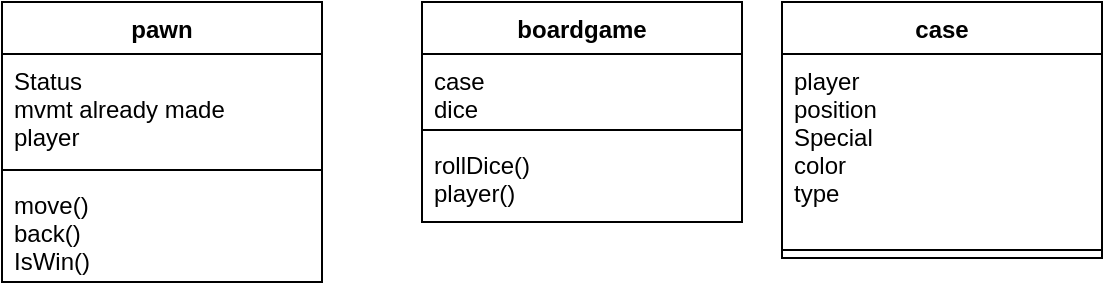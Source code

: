<mxfile version="14.1.8" type="github"><diagram id="HyN6h2e1QWYTcGMBq5bR" name="Page-1"><mxGraphModel dx="633" dy="299" grid="1" gridSize="10" guides="1" tooltips="1" connect="1" arrows="1" fold="1" page="1" pageScale="1" pageWidth="3300" pageHeight="4681" math="0" shadow="0"><root><mxCell id="0"/><mxCell id="1" parent="0"/><mxCell id="z_4g0R-dKMTKd3zf13Ox-12" value="pawn" style="swimlane;fontStyle=1;align=center;verticalAlign=top;childLayout=stackLayout;horizontal=1;startSize=26;horizontalStack=0;resizeParent=1;resizeParentMax=0;resizeLast=0;collapsible=1;marginBottom=0;" vertex="1" parent="1"><mxGeometry x="120" y="150" width="160" height="140" as="geometry"/></mxCell><mxCell id="z_4g0R-dKMTKd3zf13Ox-13" value="Status&#10;mvmt already made&#10;player" style="text;strokeColor=none;fillColor=none;align=left;verticalAlign=top;spacingLeft=4;spacingRight=4;overflow=hidden;rotatable=0;points=[[0,0.5],[1,0.5]];portConstraint=eastwest;" vertex="1" parent="z_4g0R-dKMTKd3zf13Ox-12"><mxGeometry y="26" width="160" height="54" as="geometry"/></mxCell><mxCell id="z_4g0R-dKMTKd3zf13Ox-14" value="" style="line;strokeWidth=1;fillColor=none;align=left;verticalAlign=middle;spacingTop=-1;spacingLeft=3;spacingRight=3;rotatable=0;labelPosition=right;points=[];portConstraint=eastwest;" vertex="1" parent="z_4g0R-dKMTKd3zf13Ox-12"><mxGeometry y="80" width="160" height="8" as="geometry"/></mxCell><mxCell id="z_4g0R-dKMTKd3zf13Ox-15" value="move()&#10;back()&#10;IsWin()" style="text;strokeColor=none;fillColor=none;align=left;verticalAlign=top;spacingLeft=4;spacingRight=4;overflow=hidden;rotatable=0;points=[[0,0.5],[1,0.5]];portConstraint=eastwest;" vertex="1" parent="z_4g0R-dKMTKd3zf13Ox-12"><mxGeometry y="88" width="160" height="52" as="geometry"/></mxCell><mxCell id="z_4g0R-dKMTKd3zf13Ox-16" value="boardgame" style="swimlane;fontStyle=1;align=center;verticalAlign=top;childLayout=stackLayout;horizontal=1;startSize=26;horizontalStack=0;resizeParent=1;resizeParentMax=0;resizeLast=0;collapsible=1;marginBottom=0;" vertex="1" parent="1"><mxGeometry x="330" y="150" width="160" height="110" as="geometry"/></mxCell><mxCell id="z_4g0R-dKMTKd3zf13Ox-17" value="case&#10;dice" style="text;strokeColor=none;fillColor=none;align=left;verticalAlign=top;spacingLeft=4;spacingRight=4;overflow=hidden;rotatable=0;points=[[0,0.5],[1,0.5]];portConstraint=eastwest;" vertex="1" parent="z_4g0R-dKMTKd3zf13Ox-16"><mxGeometry y="26" width="160" height="34" as="geometry"/></mxCell><mxCell id="z_4g0R-dKMTKd3zf13Ox-18" value="" style="line;strokeWidth=1;fillColor=none;align=left;verticalAlign=middle;spacingTop=-1;spacingLeft=3;spacingRight=3;rotatable=0;labelPosition=right;points=[];portConstraint=eastwest;" vertex="1" parent="z_4g0R-dKMTKd3zf13Ox-16"><mxGeometry y="60" width="160" height="8" as="geometry"/></mxCell><mxCell id="z_4g0R-dKMTKd3zf13Ox-19" value="rollDice()&#10;player()" style="text;strokeColor=none;fillColor=none;align=left;verticalAlign=top;spacingLeft=4;spacingRight=4;overflow=hidden;rotatable=0;points=[[0,0.5],[1,0.5]];portConstraint=eastwest;" vertex="1" parent="z_4g0R-dKMTKd3zf13Ox-16"><mxGeometry y="68" width="160" height="42" as="geometry"/></mxCell><mxCell id="z_4g0R-dKMTKd3zf13Ox-20" value="case" style="swimlane;fontStyle=1;align=center;verticalAlign=top;childLayout=stackLayout;horizontal=1;startSize=26;horizontalStack=0;resizeParent=1;resizeParentMax=0;resizeLast=0;collapsible=1;marginBottom=0;" vertex="1" parent="1"><mxGeometry x="510" y="150" width="160" height="128" as="geometry"/></mxCell><mxCell id="z_4g0R-dKMTKd3zf13Ox-21" value="player&#10;position&#10;Special&#10;color&#10;type" style="text;strokeColor=none;fillColor=none;align=left;verticalAlign=top;spacingLeft=4;spacingRight=4;overflow=hidden;rotatable=0;points=[[0,0.5],[1,0.5]];portConstraint=eastwest;" vertex="1" parent="z_4g0R-dKMTKd3zf13Ox-20"><mxGeometry y="26" width="160" height="94" as="geometry"/></mxCell><mxCell id="z_4g0R-dKMTKd3zf13Ox-22" value="" style="line;strokeWidth=1;fillColor=none;align=left;verticalAlign=middle;spacingTop=-1;spacingLeft=3;spacingRight=3;rotatable=0;labelPosition=right;points=[];portConstraint=eastwest;" vertex="1" parent="z_4g0R-dKMTKd3zf13Ox-20"><mxGeometry y="120" width="160" height="8" as="geometry"/></mxCell></root></mxGraphModel></diagram></mxfile>